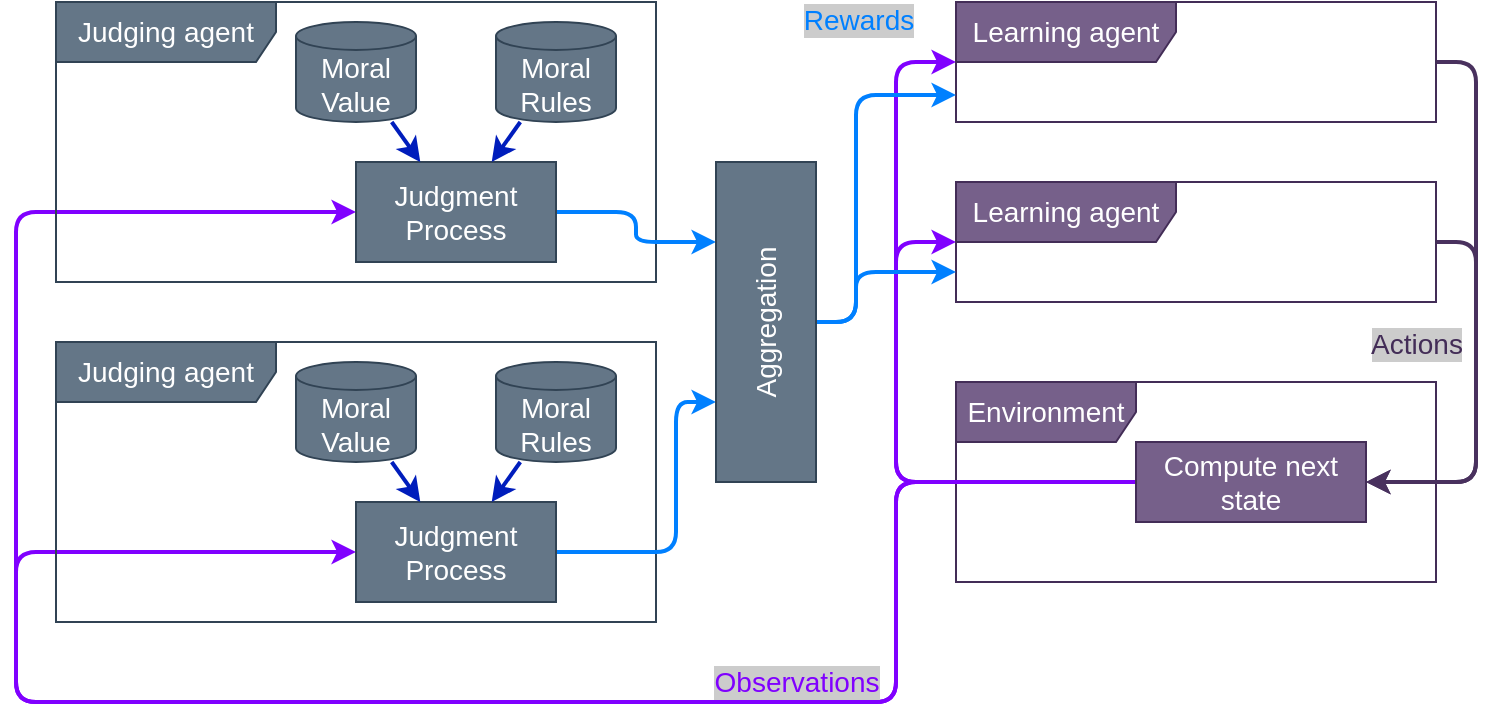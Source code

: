 <mxfile version="19.0.3" type="device"><diagram id="23iRSUPoRavnBvh4doch" name="Page-1"><mxGraphModel dx="946" dy="672" grid="1" gridSize="10" guides="1" tooltips="1" connect="1" arrows="1" fold="1" page="1" pageScale="1" pageWidth="827" pageHeight="1169" math="0" shadow="0"><root><mxCell id="0"/><mxCell id="1" parent="0"/><mxCell id="icNOWQyBWyIzbDw7gIsg-1" value="Environment" style="shape=umlFrame;whiteSpace=wrap;html=1;width=90;height=30;fontSize=14;fillColor=#76608a;fontColor=#ffffff;strokeColor=#432D57;" vertex="1" parent="1"><mxGeometry x="490" y="270" width="240" height="100" as="geometry"/></mxCell><mxCell id="icNOWQyBWyIzbDw7gIsg-7" style="edgeStyle=orthogonalEdgeStyle;rounded=1;orthogonalLoop=1;jettySize=auto;html=1;exitX=0;exitY=0.5;exitDx=0;exitDy=0;fontSize=14;strokeColor=#8000FF;strokeWidth=2;fillColor=#6a00ff;" edge="1" parent="1" source="icNOWQyBWyIzbDw7gIsg-3" target="icNOWQyBWyIzbDw7gIsg-4"><mxGeometry relative="1" as="geometry"><Array as="points"><mxPoint x="460" y="320"/><mxPoint x="460" y="110"/></Array></mxGeometry></mxCell><mxCell id="icNOWQyBWyIzbDw7gIsg-8" style="edgeStyle=orthogonalEdgeStyle;rounded=1;orthogonalLoop=1;jettySize=auto;html=1;fontSize=14;strokeColor=#8000FF;strokeWidth=2;fillColor=#6a00ff;" edge="1" parent="1" source="icNOWQyBWyIzbDw7gIsg-3" target="icNOWQyBWyIzbDw7gIsg-5"><mxGeometry relative="1" as="geometry"><Array as="points"><mxPoint x="460" y="320"/><mxPoint x="460" y="200"/></Array></mxGeometry></mxCell><mxCell id="icNOWQyBWyIzbDw7gIsg-27" style="edgeStyle=orthogonalEdgeStyle;rounded=1;orthogonalLoop=1;jettySize=auto;html=1;fontSize=14;strokeColor=#8000FF;strokeWidth=2;entryX=0;entryY=0.5;entryDx=0;entryDy=0;fillColor=#6a00ff;" edge="1" parent="1" source="icNOWQyBWyIzbDw7gIsg-3" target="icNOWQyBWyIzbDw7gIsg-19"><mxGeometry relative="1" as="geometry"><mxPoint x="370" y="490" as="targetPoint"/><Array as="points"><mxPoint x="460" y="320"/><mxPoint x="460" y="430"/><mxPoint x="20" y="430"/><mxPoint x="20" y="355"/></Array></mxGeometry></mxCell><mxCell id="icNOWQyBWyIzbDw7gIsg-30" value="Observations" style="edgeStyle=orthogonalEdgeStyle;rounded=1;orthogonalLoop=1;jettySize=auto;html=1;entryX=0;entryY=0.5;entryDx=0;entryDy=0;fontSize=14;strokeColor=#8000FF;strokeWidth=2;fillColor=#6a00ff;labelBackgroundColor=#CCCCCC;fontColor=#8000FF;" edge="1" parent="1" source="icNOWQyBWyIzbDw7gIsg-3" target="icNOWQyBWyIzbDw7gIsg-13"><mxGeometry x="-0.484" y="-10" relative="1" as="geometry"><Array as="points"><mxPoint x="460" y="320"/><mxPoint x="460" y="430"/><mxPoint x="20" y="430"/><mxPoint x="20" y="185"/></Array><mxPoint as="offset"/></mxGeometry></mxCell><mxCell id="icNOWQyBWyIzbDw7gIsg-3" value="Compute next state" style="rounded=0;whiteSpace=wrap;html=1;fontSize=14;fillColor=#76608a;fontColor=#ffffff;strokeColor=#432D57;" vertex="1" parent="1"><mxGeometry x="580" y="300" width="115" height="40" as="geometry"/></mxCell><mxCell id="icNOWQyBWyIzbDw7gIsg-6" style="edgeStyle=orthogonalEdgeStyle;rounded=1;orthogonalLoop=1;jettySize=auto;html=1;entryX=1;entryY=0.5;entryDx=0;entryDy=0;fontSize=14;strokeWidth=2;fillColor=#76608a;strokeColor=#49315E;" edge="1" parent="1" source="icNOWQyBWyIzbDw7gIsg-4" target="icNOWQyBWyIzbDw7gIsg-3"><mxGeometry relative="1" as="geometry"><Array as="points"><mxPoint x="750" y="110"/><mxPoint x="750" y="320"/></Array></mxGeometry></mxCell><mxCell id="icNOWQyBWyIzbDw7gIsg-4" value="Learning agent" style="shape=umlFrame;whiteSpace=wrap;html=1;width=110;height=30;fontSize=14;fillColor=#76608a;fontColor=#ffffff;strokeColor=#432D57;" vertex="1" parent="1"><mxGeometry x="490" y="80" width="240" height="60" as="geometry"/></mxCell><mxCell id="icNOWQyBWyIzbDw7gIsg-9" style="edgeStyle=orthogonalEdgeStyle;rounded=1;orthogonalLoop=1;jettySize=auto;html=1;entryX=1;entryY=0.5;entryDx=0;entryDy=0;fontSize=14;strokeColor=#49315E;strokeWidth=2;" edge="1" parent="1" source="icNOWQyBWyIzbDw7gIsg-5" target="icNOWQyBWyIzbDw7gIsg-3"><mxGeometry relative="1" as="geometry"><Array as="points"><mxPoint x="750" y="200"/><mxPoint x="750" y="320"/></Array></mxGeometry></mxCell><mxCell id="icNOWQyBWyIzbDw7gIsg-31" value="&lt;font color=&quot;#432d57&quot;&gt;Actions&lt;/font&gt;" style="edgeLabel;html=1;align=center;verticalAlign=middle;resizable=0;points=[];fontSize=14;labelBackgroundColor=#CCCCCC;fontColor=#A680B8;" vertex="1" connectable="0" parent="icNOWQyBWyIzbDw7gIsg-9"><mxGeometry x="0.061" y="1" relative="1" as="geometry"><mxPoint x="-31" y="-33" as="offset"/></mxGeometry></mxCell><mxCell id="icNOWQyBWyIzbDw7gIsg-5" value="Learning agent" style="shape=umlFrame;whiteSpace=wrap;html=1;width=110;height=30;fontSize=14;fillColor=#76608a;fontColor=#ffffff;strokeColor=#432D57;" vertex="1" parent="1"><mxGeometry x="490" y="170" width="240" height="60" as="geometry"/></mxCell><mxCell id="icNOWQyBWyIzbDw7gIsg-10" value="Judging agent" style="shape=umlFrame;whiteSpace=wrap;html=1;fontSize=14;width=110;height=30;fillColor=#647687;fontColor=#ffffff;strokeColor=#314354;" vertex="1" parent="1"><mxGeometry x="40" y="80" width="300" height="140" as="geometry"/></mxCell><mxCell id="icNOWQyBWyIzbDw7gIsg-11" value="Moral Value" style="shape=cylinder3;whiteSpace=wrap;html=1;boundedLbl=1;backgroundOutline=1;size=7;fontSize=14;fontColor=#ffffff;strokeWidth=1;align=center;fillColor=#647687;strokeColor=#314354;" vertex="1" parent="1"><mxGeometry x="160" y="90" width="60" height="50" as="geometry"/></mxCell><mxCell id="icNOWQyBWyIzbDw7gIsg-12" value="Moral Rules" style="shape=cylinder3;whiteSpace=wrap;html=1;boundedLbl=1;backgroundOutline=1;size=7;fontSize=14;fontColor=#ffffff;strokeWidth=1;align=center;fillColor=#647687;strokeColor=#314354;" vertex="1" parent="1"><mxGeometry x="260" y="90" width="60" height="50" as="geometry"/></mxCell><mxCell id="icNOWQyBWyIzbDw7gIsg-24" style="edgeStyle=orthogonalEdgeStyle;rounded=1;orthogonalLoop=1;jettySize=auto;html=1;exitX=1;exitY=0.5;exitDx=0;exitDy=0;entryX=0;entryY=0.25;entryDx=0;entryDy=0;fontSize=14;strokeColor=#0080FF;strokeWidth=2;fillColor=#1ba1e2;" edge="1" parent="1" source="icNOWQyBWyIzbDw7gIsg-13" target="icNOWQyBWyIzbDw7gIsg-22"><mxGeometry relative="1" as="geometry"/></mxCell><mxCell id="icNOWQyBWyIzbDw7gIsg-13" value="Judgment&lt;br style=&quot;font-size: 14px;&quot;&gt;Process" style="rounded=0;whiteSpace=wrap;html=1;fontSize=14;fontColor=#ffffff;strokeWidth=1;align=center;fillColor=#647687;strokeColor=#314354;" vertex="1" parent="1"><mxGeometry x="190" y="160" width="100" height="50" as="geometry"/></mxCell><mxCell id="icNOWQyBWyIzbDw7gIsg-14" value="" style="endArrow=classic;html=1;rounded=1;fontSize=14;strokeColor=#001DBC;strokeWidth=2;fillColor=#0050ef;" edge="1" parent="1" source="icNOWQyBWyIzbDw7gIsg-11" target="icNOWQyBWyIzbDw7gIsg-13"><mxGeometry width="50" height="50" relative="1" as="geometry"><mxPoint x="120" y="400" as="sourcePoint"/><mxPoint x="170" y="350" as="targetPoint"/></mxGeometry></mxCell><mxCell id="icNOWQyBWyIzbDw7gIsg-15" value="" style="endArrow=classic;html=1;rounded=1;fontSize=14;strokeColor=#001DBC;strokeWidth=2;fillColor=#0050ef;" edge="1" parent="1" source="icNOWQyBWyIzbDw7gIsg-12" target="icNOWQyBWyIzbDw7gIsg-13"><mxGeometry width="50" height="50" relative="1" as="geometry"><mxPoint x="270" y="370" as="sourcePoint"/><mxPoint x="320" y="320" as="targetPoint"/></mxGeometry></mxCell><mxCell id="icNOWQyBWyIzbDw7gIsg-16" value="Judging agent" style="shape=umlFrame;whiteSpace=wrap;html=1;fontSize=14;width=110;height=30;fillColor=#647687;fontColor=#ffffff;strokeColor=#314354;" vertex="1" parent="1"><mxGeometry x="40" y="250" width="300" height="140" as="geometry"/></mxCell><mxCell id="icNOWQyBWyIzbDw7gIsg-17" value="Moral Value" style="shape=cylinder3;whiteSpace=wrap;html=1;boundedLbl=1;backgroundOutline=1;size=7;fontSize=14;fontColor=#ffffff;strokeWidth=1;align=center;fillColor=#647687;strokeColor=#314354;" vertex="1" parent="1"><mxGeometry x="160" y="260" width="60" height="50" as="geometry"/></mxCell><mxCell id="icNOWQyBWyIzbDw7gIsg-18" value="Moral Rules" style="shape=cylinder3;whiteSpace=wrap;html=1;boundedLbl=1;backgroundOutline=1;size=7;fontSize=14;fontColor=#ffffff;strokeWidth=1;align=center;fillColor=#647687;strokeColor=#314354;" vertex="1" parent="1"><mxGeometry x="260" y="260" width="60" height="50" as="geometry"/></mxCell><mxCell id="icNOWQyBWyIzbDw7gIsg-23" style="edgeStyle=orthogonalEdgeStyle;rounded=1;orthogonalLoop=1;jettySize=auto;html=1;entryX=0;entryY=0.75;entryDx=0;entryDy=0;fontSize=14;strokeColor=#0080FF;strokeWidth=2;fillColor=#1ba1e2;" edge="1" parent="1" source="icNOWQyBWyIzbDw7gIsg-19" target="icNOWQyBWyIzbDw7gIsg-22"><mxGeometry relative="1" as="geometry"><Array as="points"><mxPoint x="350" y="355"/><mxPoint x="350" y="280"/></Array></mxGeometry></mxCell><mxCell id="icNOWQyBWyIzbDw7gIsg-19" value="Judgment&lt;br style=&quot;font-size: 14px;&quot;&gt;Process" style="rounded=0;whiteSpace=wrap;html=1;fontSize=14;fontColor=#ffffff;strokeWidth=1;align=center;fillColor=#647687;strokeColor=#314354;" vertex="1" parent="1"><mxGeometry x="190" y="330" width="100" height="50" as="geometry"/></mxCell><mxCell id="icNOWQyBWyIzbDw7gIsg-20" value="" style="endArrow=classic;html=1;rounded=1;fontSize=14;strokeColor=#001DBC;strokeWidth=2;fillColor=#0050ef;" edge="1" parent="1" source="icNOWQyBWyIzbDw7gIsg-17" target="icNOWQyBWyIzbDw7gIsg-19"><mxGeometry width="50" height="50" relative="1" as="geometry"><mxPoint x="120" y="570" as="sourcePoint"/><mxPoint x="170" y="520" as="targetPoint"/></mxGeometry></mxCell><mxCell id="icNOWQyBWyIzbDw7gIsg-21" value="" style="endArrow=classic;html=1;rounded=1;fontSize=14;strokeColor=#001DBC;strokeWidth=2;fillColor=#0050ef;" edge="1" parent="1" source="icNOWQyBWyIzbDw7gIsg-18" target="icNOWQyBWyIzbDw7gIsg-19"><mxGeometry width="50" height="50" relative="1" as="geometry"><mxPoint x="270" y="540" as="sourcePoint"/><mxPoint x="320" y="490" as="targetPoint"/></mxGeometry></mxCell><mxCell id="icNOWQyBWyIzbDw7gIsg-25" value="Rewards" style="edgeStyle=orthogonalEdgeStyle;rounded=1;orthogonalLoop=1;jettySize=auto;html=1;exitX=1;exitY=0.5;exitDx=0;exitDy=0;entryX=0;entryY=0.775;entryDx=0;entryDy=0;entryPerimeter=0;fontSize=14;strokeColor=#0080FF;strokeWidth=2;labelBackgroundColor=#CCCCCC;fontColor=#0080FF;" edge="1" parent="1" source="icNOWQyBWyIzbDw7gIsg-22" target="icNOWQyBWyIzbDw7gIsg-4"><mxGeometry x="0.455" y="31" relative="1" as="geometry"><Array as="points"><mxPoint x="440" y="240"/><mxPoint x="440" y="127"/></Array><mxPoint x="1" y="-7" as="offset"/></mxGeometry></mxCell><mxCell id="icNOWQyBWyIzbDw7gIsg-26" style="edgeStyle=orthogonalEdgeStyle;rounded=1;orthogonalLoop=1;jettySize=auto;html=1;fontSize=14;strokeColor=#0080FF;strokeWidth=2;" edge="1" parent="1" source="icNOWQyBWyIzbDw7gIsg-22"><mxGeometry relative="1" as="geometry"><mxPoint x="490" y="215" as="targetPoint"/><Array as="points"><mxPoint x="440" y="240"/><mxPoint x="440" y="215"/></Array></mxGeometry></mxCell><mxCell id="icNOWQyBWyIzbDw7gIsg-22" value="Aggregation" style="rounded=0;whiteSpace=wrap;html=1;fontSize=14;horizontal=0;fillColor=#647687;fontColor=#ffffff;strokeColor=#314354;" vertex="1" parent="1"><mxGeometry x="370" y="160" width="50" height="160" as="geometry"/></mxCell></root></mxGraphModel></diagram></mxfile>
